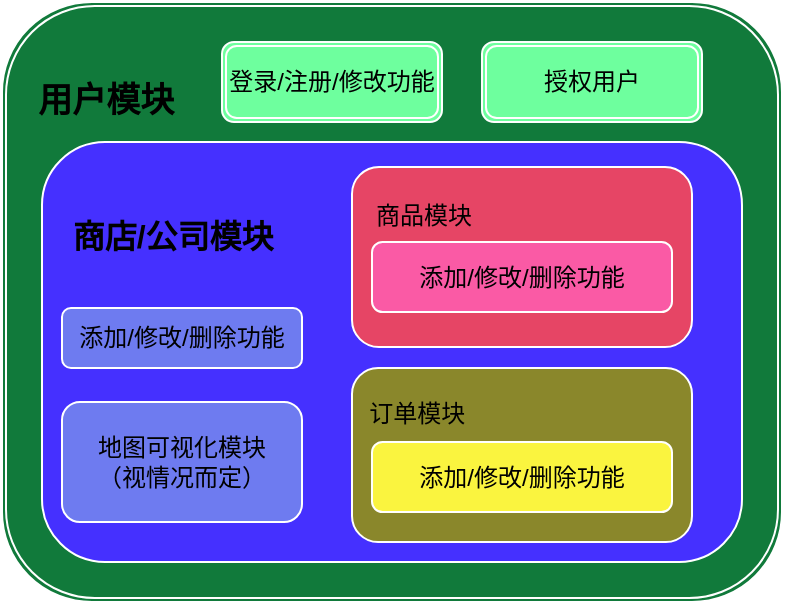 <mxfile version="20.0.0" type="device"><diagram id="5AH0tkP3Jt-8hAEZlVG_" name="Page-1"><mxGraphModel dx="1004" dy="545" grid="1" gridSize="10" guides="1" tooltips="1" connect="1" arrows="1" fold="1" page="1" pageScale="1" pageWidth="583" pageHeight="413" math="0" shadow="0"><root><mxCell id="0"/><mxCell id="1" parent="0"/><mxCell id="OJ2yF00JEgKAlhhy3__o-5" value="&lt;b style=&quot;font-size: 17px;&quot;&gt;&amp;nbsp; &amp;nbsp;用户模块&lt;br&gt;&lt;/b&gt;&lt;br&gt;&lt;br&gt;&lt;br&gt;&lt;br&gt;&lt;br&gt;&lt;br&gt;&lt;br&gt;&lt;br&gt;&lt;br&gt;&lt;br&gt;&lt;br&gt;&lt;br&gt;&lt;br&gt;&lt;br&gt;" style="shape=ext;double=1;rounded=1;whiteSpace=wrap;html=1;labelBackgroundColor=none;fillColor=#117A3B;strokeColor=#FFFFFF;align=left;" vertex="1" parent="1"><mxGeometry x="80" y="230" width="390" height="300" as="geometry"/></mxCell><mxCell id="OJ2yF00JEgKAlhhy3__o-9" value="登录/注册/修改功能&lt;span style=&quot;color: rgba(0, 0, 0, 0); font-family: monospace; font-size: 0px; text-align: start;&quot;&gt;%3CmxGraphModel%3E%3Croot%3E%3CmxCell%20id%3D%220%22%2F%3E%3CmxCell%20id%3D%221%22%20parent%3D%220%22%2F%3E%3CmxCell%20id%3D%222%22%20value%3D%22%E7%94%A8%E6%88%B7%E6%A8%A1%E5%9D%97%26lt%3Bbr%26gt%3B%26lt%3Bbr%26gt%3B%26lt%3Bbr%26gt%3B%22%20style%3D%22shape%3Dext%3Bdouble%3D1%3Brounded%3D1%3BwhiteSpace%3Dwrap%3Bhtml%3D1%3BlabelBackgroundColor%3Dnone%3BfillColor%3D%236EFF9E%3BstrokeColor%3D%23FFFFFF%3Balign%3Dleft%3B%22%20vertex%3D%221%22%20parent%3D%221%22%3E%3CmxGeometry%20x%3D%22280%22%20y%3D%2260%22%20width%3D%22230%22%20height%3D%2280%22%20as%3D%22geometry%22%2F%3E%3C%2FmxCell%3E%3C%2Froot%3E%3C%2FmxGraphModel%3E&lt;/span&gt;" style="shape=ext;double=1;rounded=1;whiteSpace=wrap;html=1;labelBackgroundColor=none;fillColor=#6EFF9E;strokeColor=#FFFFFF;align=center;" vertex="1" parent="1"><mxGeometry x="190" y="250" width="110" height="40" as="geometry"/></mxCell><mxCell id="OJ2yF00JEgKAlhhy3__o-11" value="授权用户" style="shape=ext;double=1;rounded=1;whiteSpace=wrap;html=1;labelBackgroundColor=none;fillColor=#6EFF9E;strokeColor=#FFFFFF;align=center;" vertex="1" parent="1"><mxGeometry x="320" y="250" width="110" height="40" as="geometry"/></mxCell><mxCell id="OJ2yF00JEgKAlhhy3__o-12" value="&lt;b style=&quot;font-size: 16px;&quot;&gt;&amp;nbsp; &amp;nbsp;商店/公司模块&lt;br&gt;&lt;br&gt;&lt;br&gt;&lt;br&gt;&lt;br&gt;&lt;br&gt;&lt;br&gt;&lt;/b&gt;" style="rounded=1;whiteSpace=wrap;html=1;labelBackgroundColor=none;strokeColor=#FFFFFF;fillColor=#4530FF;align=left;" vertex="1" parent="1"><mxGeometry x="100" y="300" width="350" height="210" as="geometry"/></mxCell><mxCell id="OJ2yF00JEgKAlhhy3__o-13" value="添加/修改/删除功能" style="rounded=1;whiteSpace=wrap;html=1;labelBackgroundColor=none;strokeColor=#FFFFFF;fillColor=#6E7BF0;" vertex="1" parent="1"><mxGeometry x="110" y="383" width="120" height="30" as="geometry"/></mxCell><mxCell id="OJ2yF00JEgKAlhhy3__o-14" value="地图可视化模块&lt;br&gt;（视情况而定）" style="rounded=1;whiteSpace=wrap;html=1;labelBackgroundColor=none;strokeColor=#FFFFFF;fillColor=#6E7BF0;" vertex="1" parent="1"><mxGeometry x="110" y="430" width="120" height="60" as="geometry"/></mxCell><mxCell id="OJ2yF00JEgKAlhhy3__o-15" value="&amp;nbsp; &amp;nbsp;商品模块&lt;br&gt;&amp;nbsp; &lt;br&gt;&amp;nbsp;&amp;nbsp;&lt;br&gt;&lt;br&gt;" style="rounded=1;whiteSpace=wrap;html=1;labelBackgroundColor=none;strokeColor=#FFFFFF;fillColor=#E64565;align=left;" vertex="1" parent="1"><mxGeometry x="255" y="312.5" width="170" height="90" as="geometry"/></mxCell><mxCell id="OJ2yF00JEgKAlhhy3__o-16" value="添加/修改/删除功能" style="rounded=1;whiteSpace=wrap;html=1;labelBackgroundColor=none;strokeColor=#FFFFFF;fillColor=#FA5AA5;" vertex="1" parent="1"><mxGeometry x="265" y="350" width="150" height="35" as="geometry"/></mxCell><mxCell id="OJ2yF00JEgKAlhhy3__o-17" value="&amp;nbsp; &lt;br&gt;&amp;nbsp; 订单模块&lt;br&gt;&lt;br&gt;&lt;br&gt;&lt;br&gt;&lt;br&gt;" style="rounded=1;whiteSpace=wrap;html=1;labelBackgroundColor=none;strokeColor=#FFFFFF;fillColor=#8A872B;align=left;" vertex="1" parent="1"><mxGeometry x="255" y="413" width="170" height="87" as="geometry"/></mxCell><mxCell id="OJ2yF00JEgKAlhhy3__o-19" value="添加/修改/删除功能" style="rounded=1;whiteSpace=wrap;html=1;labelBackgroundColor=none;strokeColor=#FFFFFF;fillColor=#FAF43F;" vertex="1" parent="1"><mxGeometry x="265" y="450" width="150" height="35" as="geometry"/></mxCell></root></mxGraphModel></diagram></mxfile>